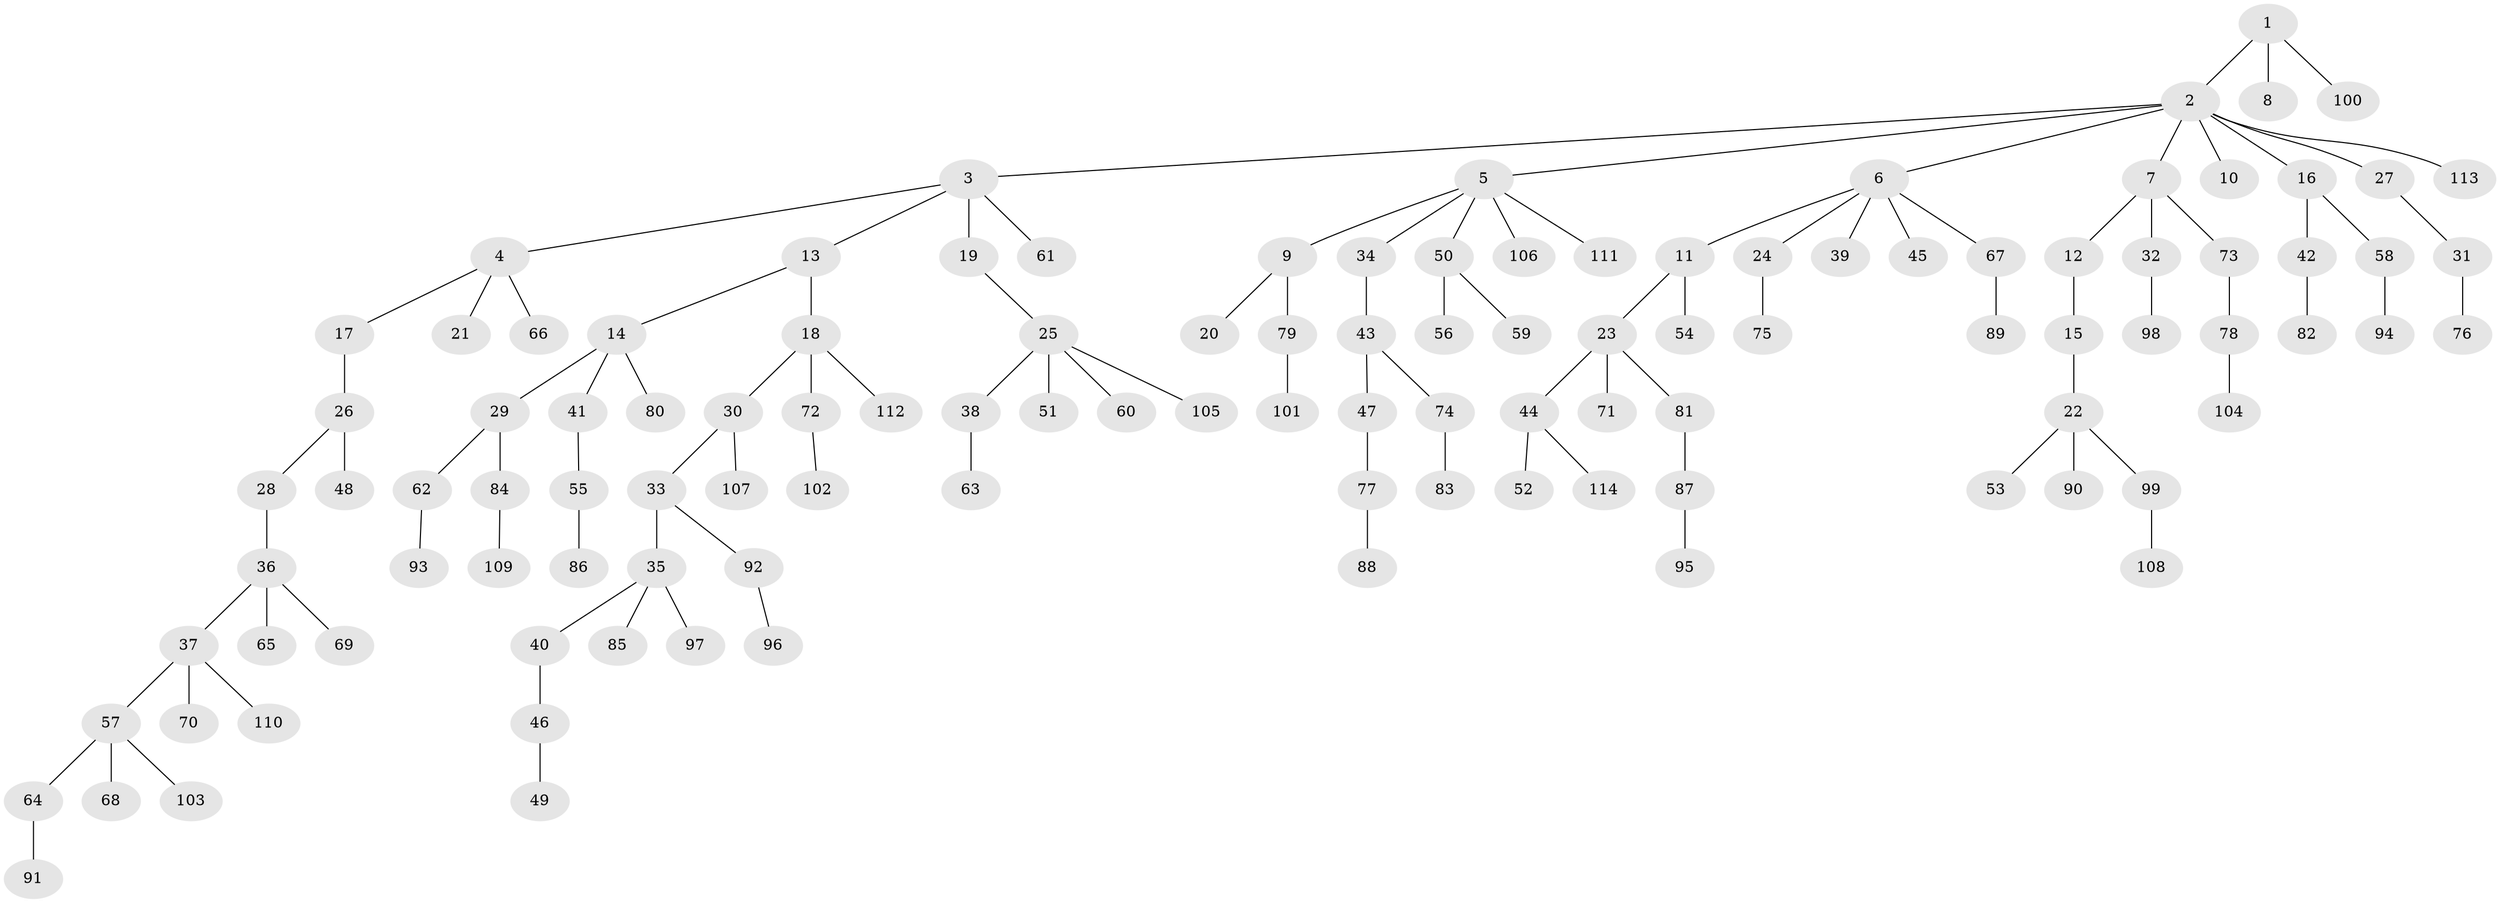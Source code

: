 // coarse degree distribution, {2: 0.18421052631578946, 8: 0.013157894736842105, 5: 0.039473684210526314, 3: 0.15789473684210525, 6: 0.013157894736842105, 4: 0.05263157894736842, 1: 0.5394736842105263}
// Generated by graph-tools (version 1.1) at 2025/52/02/27/25 19:52:13]
// undirected, 114 vertices, 113 edges
graph export_dot {
graph [start="1"]
  node [color=gray90,style=filled];
  1;
  2;
  3;
  4;
  5;
  6;
  7;
  8;
  9;
  10;
  11;
  12;
  13;
  14;
  15;
  16;
  17;
  18;
  19;
  20;
  21;
  22;
  23;
  24;
  25;
  26;
  27;
  28;
  29;
  30;
  31;
  32;
  33;
  34;
  35;
  36;
  37;
  38;
  39;
  40;
  41;
  42;
  43;
  44;
  45;
  46;
  47;
  48;
  49;
  50;
  51;
  52;
  53;
  54;
  55;
  56;
  57;
  58;
  59;
  60;
  61;
  62;
  63;
  64;
  65;
  66;
  67;
  68;
  69;
  70;
  71;
  72;
  73;
  74;
  75;
  76;
  77;
  78;
  79;
  80;
  81;
  82;
  83;
  84;
  85;
  86;
  87;
  88;
  89;
  90;
  91;
  92;
  93;
  94;
  95;
  96;
  97;
  98;
  99;
  100;
  101;
  102;
  103;
  104;
  105;
  106;
  107;
  108;
  109;
  110;
  111;
  112;
  113;
  114;
  1 -- 2;
  1 -- 8;
  1 -- 100;
  2 -- 3;
  2 -- 5;
  2 -- 6;
  2 -- 7;
  2 -- 10;
  2 -- 16;
  2 -- 27;
  2 -- 113;
  3 -- 4;
  3 -- 13;
  3 -- 19;
  3 -- 61;
  4 -- 17;
  4 -- 21;
  4 -- 66;
  5 -- 9;
  5 -- 34;
  5 -- 50;
  5 -- 106;
  5 -- 111;
  6 -- 11;
  6 -- 24;
  6 -- 39;
  6 -- 45;
  6 -- 67;
  7 -- 12;
  7 -- 32;
  7 -- 73;
  9 -- 20;
  9 -- 79;
  11 -- 23;
  11 -- 54;
  12 -- 15;
  13 -- 14;
  13 -- 18;
  14 -- 29;
  14 -- 41;
  14 -- 80;
  15 -- 22;
  16 -- 42;
  16 -- 58;
  17 -- 26;
  18 -- 30;
  18 -- 72;
  18 -- 112;
  19 -- 25;
  22 -- 53;
  22 -- 90;
  22 -- 99;
  23 -- 44;
  23 -- 71;
  23 -- 81;
  24 -- 75;
  25 -- 38;
  25 -- 51;
  25 -- 60;
  25 -- 105;
  26 -- 28;
  26 -- 48;
  27 -- 31;
  28 -- 36;
  29 -- 62;
  29 -- 84;
  30 -- 33;
  30 -- 107;
  31 -- 76;
  32 -- 98;
  33 -- 35;
  33 -- 92;
  34 -- 43;
  35 -- 40;
  35 -- 85;
  35 -- 97;
  36 -- 37;
  36 -- 65;
  36 -- 69;
  37 -- 57;
  37 -- 70;
  37 -- 110;
  38 -- 63;
  40 -- 46;
  41 -- 55;
  42 -- 82;
  43 -- 47;
  43 -- 74;
  44 -- 52;
  44 -- 114;
  46 -- 49;
  47 -- 77;
  50 -- 56;
  50 -- 59;
  55 -- 86;
  57 -- 64;
  57 -- 68;
  57 -- 103;
  58 -- 94;
  62 -- 93;
  64 -- 91;
  67 -- 89;
  72 -- 102;
  73 -- 78;
  74 -- 83;
  77 -- 88;
  78 -- 104;
  79 -- 101;
  81 -- 87;
  84 -- 109;
  87 -- 95;
  92 -- 96;
  99 -- 108;
}
